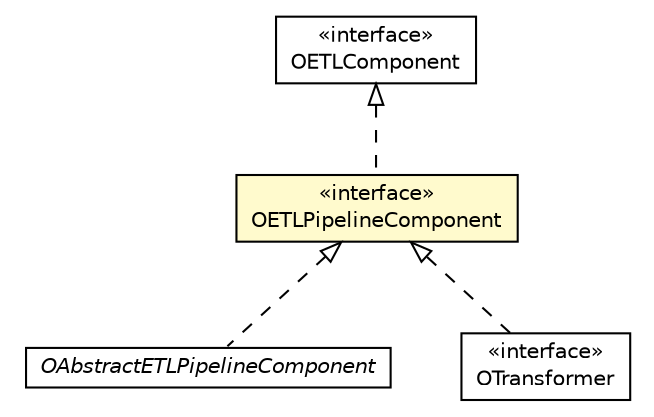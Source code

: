 #!/usr/local/bin/dot
#
# Class diagram 
# Generated by UMLGraph version R5_6-24-gf6e263 (http://www.umlgraph.org/)
#

digraph G {
	edge [fontname="Helvetica",fontsize=10,labelfontname="Helvetica",labelfontsize=10];
	node [fontname="Helvetica",fontsize=10,shape=plaintext];
	nodesep=0.25;
	ranksep=0.5;
	// com.orientechnologies.orient.etl.OAbstractETLPipelineComponent
	c1668366 [label=<<table title="com.orientechnologies.orient.etl.OAbstractETLPipelineComponent" border="0" cellborder="1" cellspacing="0" cellpadding="2" port="p" href="./OAbstractETLPipelineComponent.html">
		<tr><td><table border="0" cellspacing="0" cellpadding="1">
<tr><td align="center" balign="center"><font face="Helvetica-Oblique"> OAbstractETLPipelineComponent </font></td></tr>
		</table></td></tr>
		</table>>, URL="./OAbstractETLPipelineComponent.html", fontname="Helvetica", fontcolor="black", fontsize=10.0];
	// com.orientechnologies.orient.etl.OETLComponent
	c1668369 [label=<<table title="com.orientechnologies.orient.etl.OETLComponent" border="0" cellborder="1" cellspacing="0" cellpadding="2" port="p" href="./OETLComponent.html">
		<tr><td><table border="0" cellspacing="0" cellpadding="1">
<tr><td align="center" balign="center"> &#171;interface&#187; </td></tr>
<tr><td align="center" balign="center"> OETLComponent </td></tr>
		</table></td></tr>
		</table>>, URL="./OETLComponent.html", fontname="Helvetica", fontcolor="black", fontsize=10.0];
	// com.orientechnologies.orient.etl.OETLPipelineComponent
	c1668371 [label=<<table title="com.orientechnologies.orient.etl.OETLPipelineComponent" border="0" cellborder="1" cellspacing="0" cellpadding="2" port="p" bgcolor="lemonChiffon" href="./OETLPipelineComponent.html">
		<tr><td><table border="0" cellspacing="0" cellpadding="1">
<tr><td align="center" balign="center"> &#171;interface&#187; </td></tr>
<tr><td align="center" balign="center"> OETLPipelineComponent </td></tr>
		</table></td></tr>
		</table>>, URL="./OETLPipelineComponent.html", fontname="Helvetica", fontcolor="black", fontsize=10.0];
	// com.orientechnologies.orient.etl.transformer.OTransformer
	c1668428 [label=<<table title="com.orientechnologies.orient.etl.transformer.OTransformer" border="0" cellborder="1" cellspacing="0" cellpadding="2" port="p" href="./transformer/OTransformer.html">
		<tr><td><table border="0" cellspacing="0" cellpadding="1">
<tr><td align="center" balign="center"> &#171;interface&#187; </td></tr>
<tr><td align="center" balign="center"> OTransformer </td></tr>
		</table></td></tr>
		</table>>, URL="./transformer/OTransformer.html", fontname="Helvetica", fontcolor="black", fontsize=10.0];
	//com.orientechnologies.orient.etl.OAbstractETLPipelineComponent implements com.orientechnologies.orient.etl.OETLPipelineComponent
	c1668371:p -> c1668366:p [dir=back,arrowtail=empty,style=dashed];
	//com.orientechnologies.orient.etl.OETLPipelineComponent implements com.orientechnologies.orient.etl.OETLComponent
	c1668369:p -> c1668371:p [dir=back,arrowtail=empty,style=dashed];
	//com.orientechnologies.orient.etl.transformer.OTransformer implements com.orientechnologies.orient.etl.OETLPipelineComponent
	c1668371:p -> c1668428:p [dir=back,arrowtail=empty,style=dashed];
}

